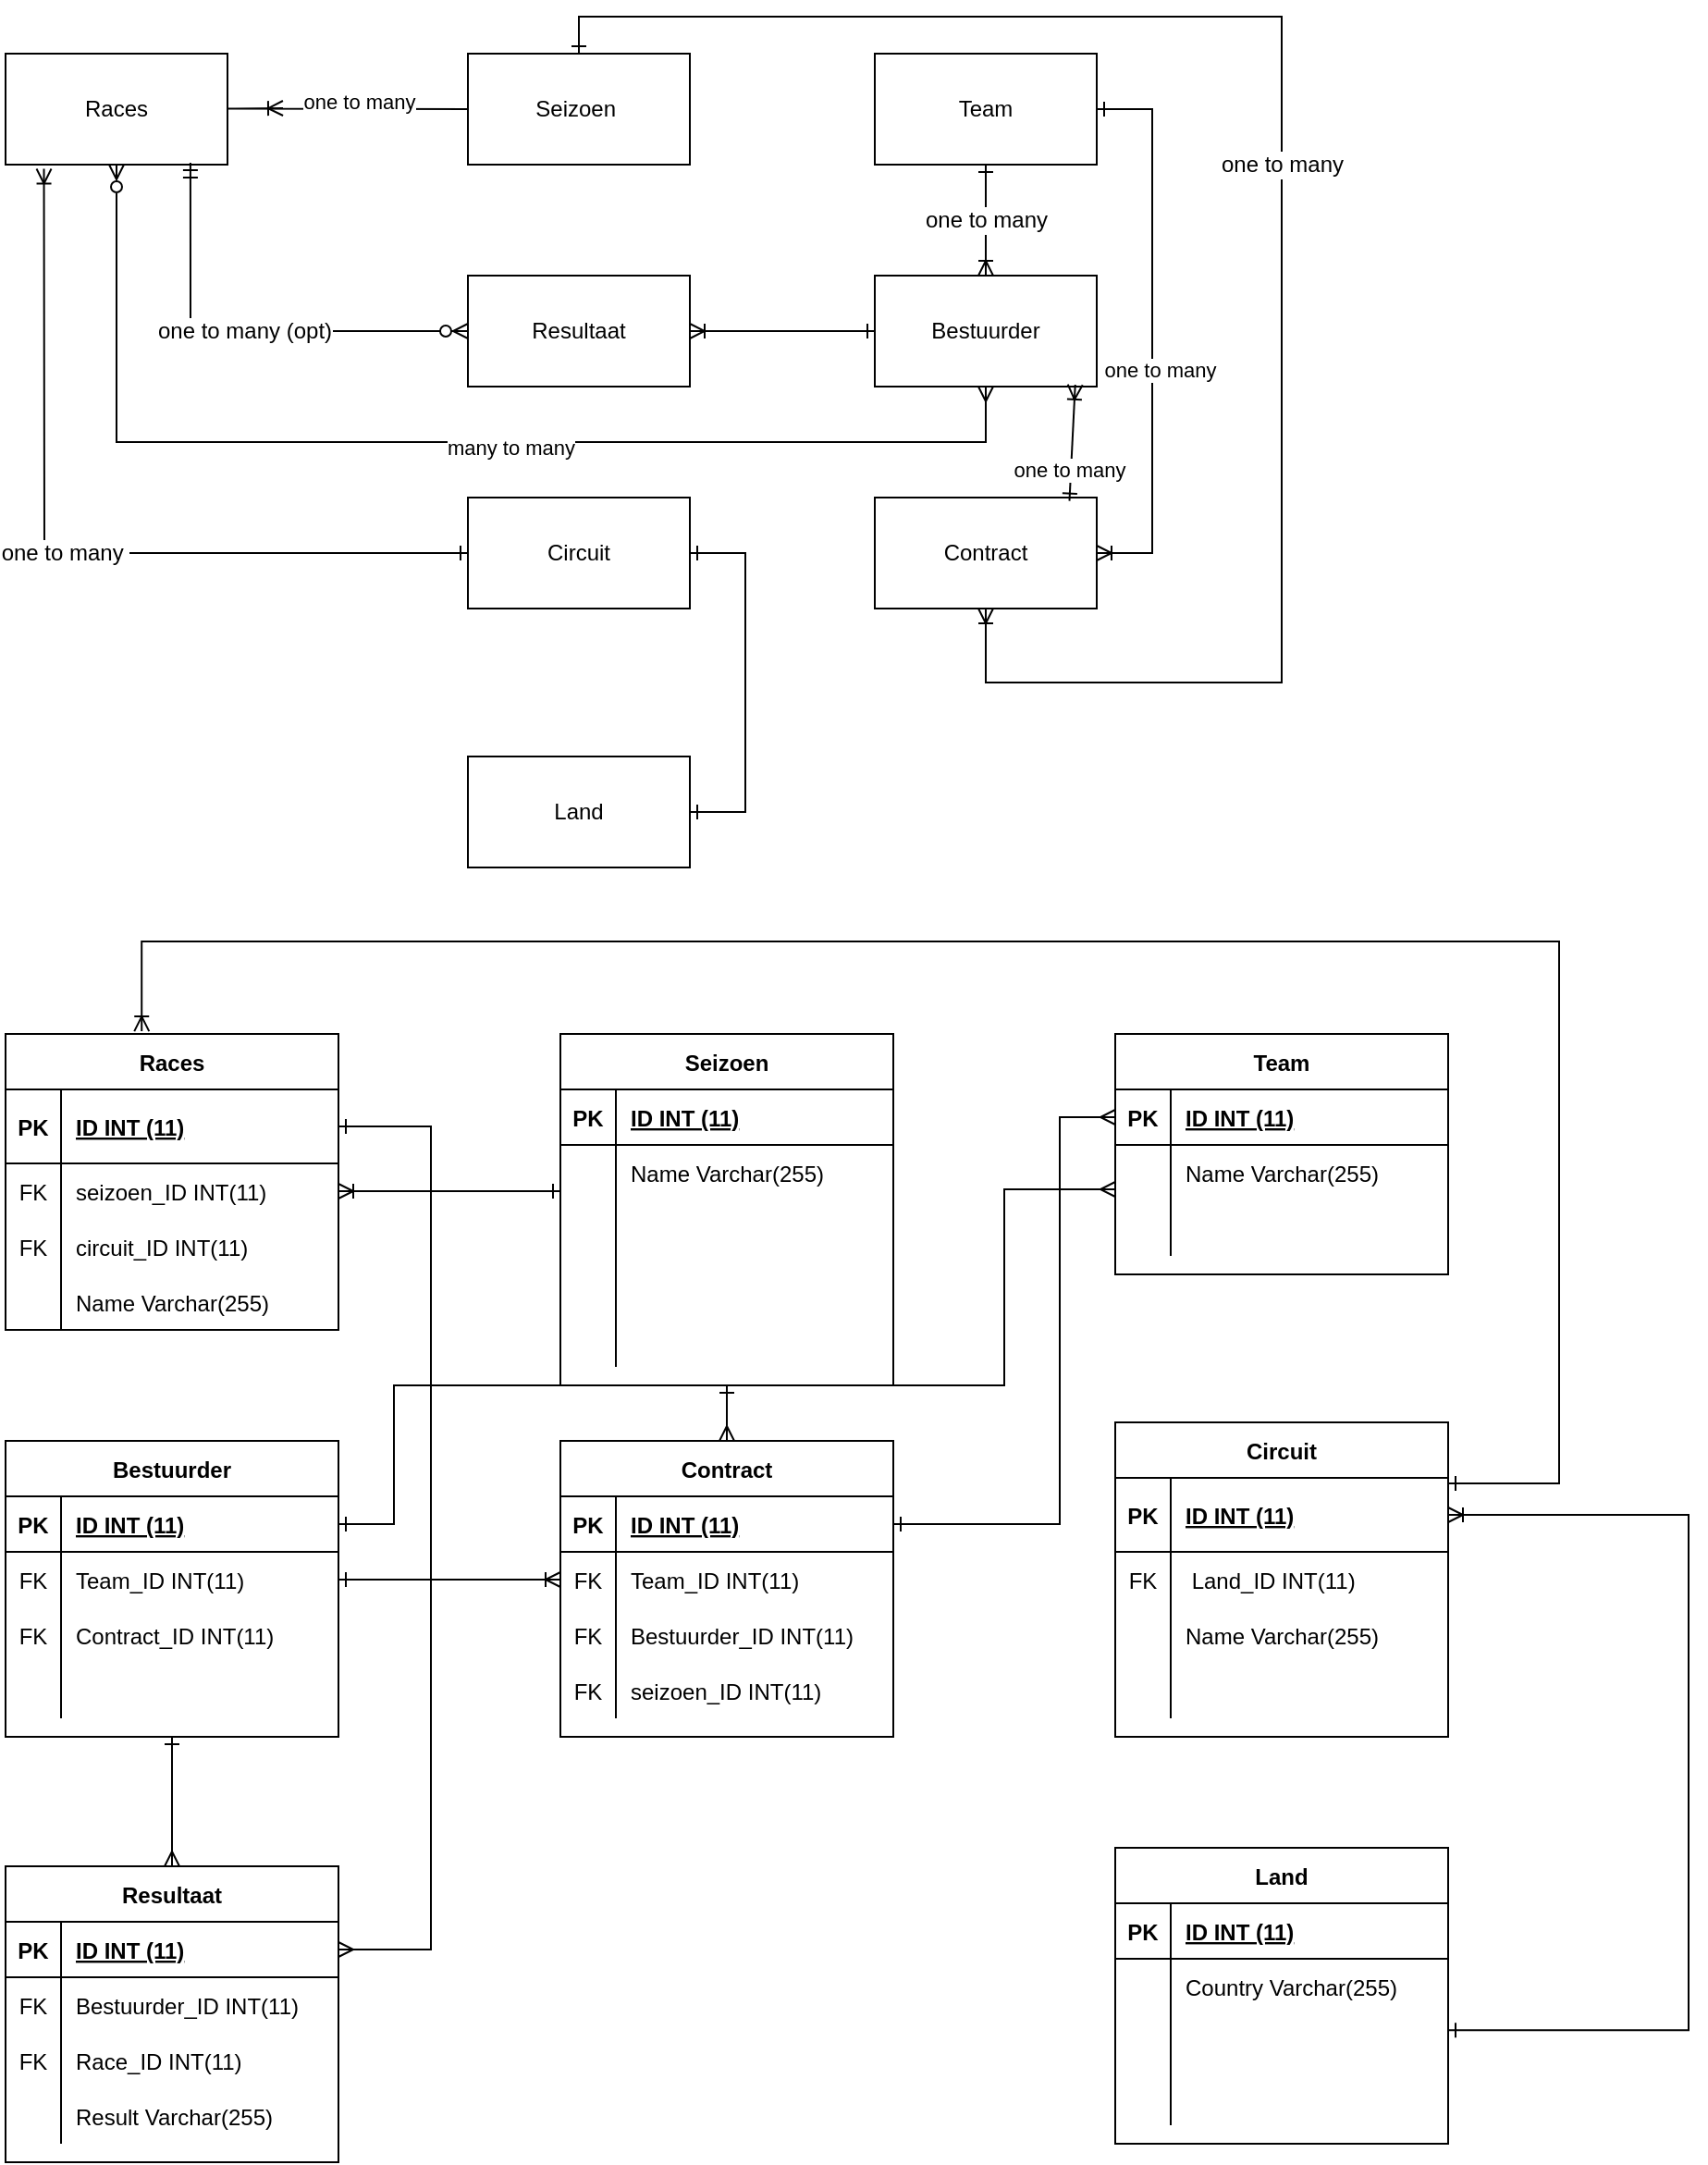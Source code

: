 <mxfile version="16.5.6" type="github">
  <diagram id="UfY0v4iGbDJxiuZUcRoO" name="Page-1">
    <mxGraphModel dx="1038" dy="547" grid="1" gridSize="10" guides="1" tooltips="1" connect="1" arrows="1" fold="1" page="1" pageScale="1" pageWidth="827" pageHeight="1169" math="0" shadow="0">
      <root>
        <mxCell id="0" />
        <mxCell id="1" parent="0" />
        <mxCell id="7eQVO7dVWbL7um-H7OJF-3" value="Races" style="rounded=0;whiteSpace=wrap;html=1;" parent="1" vertex="1">
          <mxGeometry x="70" y="100" width="120" height="60" as="geometry" />
        </mxCell>
        <mxCell id="7eQVO7dVWbL7um-H7OJF-4" value="Seizoen&amp;nbsp;" style="rounded=0;whiteSpace=wrap;html=1;" parent="1" vertex="1">
          <mxGeometry x="320" y="100" width="120" height="60" as="geometry" />
        </mxCell>
        <mxCell id="7eQVO7dVWbL7um-H7OJF-5" value="" style="edgeStyle=entityRelationEdgeStyle;fontSize=12;html=1;endArrow=ERoneToMany;rounded=0;" parent="1" edge="1">
          <mxGeometry width="100" height="100" relative="1" as="geometry">
            <mxPoint x="290" y="130" as="sourcePoint" />
            <mxPoint x="220" y="129.5" as="targetPoint" />
          </mxGeometry>
        </mxCell>
        <mxCell id="7eQVO7dVWbL7um-H7OJF-20" value="one to many" style="edgeLabel;html=1;align=center;verticalAlign=middle;resizable=0;points=[];" parent="7eQVO7dVWbL7um-H7OJF-5" vertex="1" connectable="0">
          <mxGeometry x="-0.061" y="-4" relative="1" as="geometry">
            <mxPoint as="offset" />
          </mxGeometry>
        </mxCell>
        <mxCell id="7eQVO7dVWbL7um-H7OJF-6" value="Bestuurder" style="rounded=0;whiteSpace=wrap;html=1;" parent="1" vertex="1">
          <mxGeometry x="540" y="220" width="120" height="60" as="geometry" />
        </mxCell>
        <mxCell id="7eQVO7dVWbL7um-H7OJF-7" value="Contract" style="rounded=0;whiteSpace=wrap;html=1;" parent="1" vertex="1">
          <mxGeometry x="540" y="340" width="120" height="60" as="geometry" />
        </mxCell>
        <mxCell id="7eQVO7dVWbL7um-H7OJF-8" value="Team" style="rounded=0;whiteSpace=wrap;html=1;" parent="1" vertex="1">
          <mxGeometry x="540" y="100" width="120" height="60" as="geometry" />
        </mxCell>
        <mxCell id="7eQVO7dVWbL7um-H7OJF-10" value="Circuit" style="rounded=0;whiteSpace=wrap;html=1;" parent="1" vertex="1">
          <mxGeometry x="320" y="340" width="120" height="60" as="geometry" />
        </mxCell>
        <mxCell id="7eQVO7dVWbL7um-H7OJF-11" value="Land" style="rounded=0;whiteSpace=wrap;html=1;" parent="1" vertex="1">
          <mxGeometry x="320" y="480" width="120" height="60" as="geometry" />
        </mxCell>
        <mxCell id="7eQVO7dVWbL7um-H7OJF-12" value="Resultaat" style="rounded=0;whiteSpace=wrap;html=1;" parent="1" vertex="1">
          <mxGeometry x="320" y="220" width="120" height="60" as="geometry" />
        </mxCell>
        <mxCell id="7eQVO7dVWbL7um-H7OJF-15" value="" style="edgeStyle=entityRelationEdgeStyle;fontSize=12;html=1;endArrow=ERone;startArrow=ERone;rounded=0;targetPerimeterSpacing=1;entryX=1;entryY=0.5;entryDx=0;entryDy=0;exitX=1;exitY=0.5;exitDx=0;exitDy=0;startFill=0;endFill=0;" parent="1" source="7eQVO7dVWbL7um-H7OJF-11" target="7eQVO7dVWbL7um-H7OJF-10" edge="1">
          <mxGeometry width="100" height="100" relative="1" as="geometry">
            <mxPoint x="690" y="400" as="sourcePoint" />
            <mxPoint x="750" y="270" as="targetPoint" />
          </mxGeometry>
        </mxCell>
        <mxCell id="7eQVO7dVWbL7um-H7OJF-17" value="" style="edgeStyle=entityRelationEdgeStyle;fontSize=12;html=1;endArrow=ERoneToMany;rounded=0;targetPerimeterSpacing=1;exitX=1;exitY=0.5;exitDx=0;exitDy=0;entryX=1;entryY=0.5;entryDx=0;entryDy=0;startArrow=ERone;startFill=0;" parent="1" source="7eQVO7dVWbL7um-H7OJF-8" target="7eQVO7dVWbL7um-H7OJF-7" edge="1">
          <mxGeometry width="100" height="100" relative="1" as="geometry">
            <mxPoint x="210" y="350" as="sourcePoint" />
            <mxPoint x="310" y="250" as="targetPoint" />
          </mxGeometry>
        </mxCell>
        <mxCell id="7eQVO7dVWbL7um-H7OJF-18" value="one to many" style="edgeLabel;html=1;align=center;verticalAlign=middle;resizable=0;points=[];" parent="7eQVO7dVWbL7um-H7OJF-17" vertex="1" connectable="0">
          <mxGeometry x="0.135" y="4" relative="1" as="geometry">
            <mxPoint as="offset" />
          </mxGeometry>
        </mxCell>
        <mxCell id="7eQVO7dVWbL7um-H7OJF-21" value="one to many" style="fontSize=12;html=1;endArrow=ERoneToMany;rounded=0;targetPerimeterSpacing=1;entryX=0.5;entryY=0;entryDx=0;entryDy=0;exitX=0.5;exitY=1;exitDx=0;exitDy=0;startArrow=ERone;startFill=0;" parent="1" source="7eQVO7dVWbL7um-H7OJF-8" target="7eQVO7dVWbL7um-H7OJF-6" edge="1">
          <mxGeometry width="100" height="100" relative="1" as="geometry">
            <mxPoint x="430" y="190" as="sourcePoint" />
            <mxPoint x="670" y="150" as="targetPoint" />
          </mxGeometry>
        </mxCell>
        <mxCell id="7eQVO7dVWbL7um-H7OJF-22" value="" style="fontSize=12;html=1;endArrow=ERoneToMany;rounded=0;targetPerimeterSpacing=1;entryX=1;entryY=0.5;entryDx=0;entryDy=0;exitX=0;exitY=0.5;exitDx=0;exitDy=0;startArrow=ERone;startFill=0;" parent="1" source="7eQVO7dVWbL7um-H7OJF-6" target="7eQVO7dVWbL7um-H7OJF-12" edge="1">
          <mxGeometry width="100" height="100" relative="1" as="geometry">
            <mxPoint x="500" y="320" as="sourcePoint" />
            <mxPoint x="530" y="240" as="targetPoint" />
            <Array as="points">
              <mxPoint x="510" y="250" />
            </Array>
          </mxGeometry>
        </mxCell>
        <mxCell id="7eQVO7dVWbL7um-H7OJF-23" value="" style="fontSize=12;html=1;endArrow=ERzeroToMany;startArrow=ERmany;rounded=0;targetPerimeterSpacing=1;entryX=0.5;entryY=1;entryDx=0;entryDy=0;exitX=0.5;exitY=1;exitDx=0;exitDy=0;startFill=0;endFill=0;" parent="1" source="7eQVO7dVWbL7um-H7OJF-6" target="7eQVO7dVWbL7um-H7OJF-3" edge="1">
          <mxGeometry width="100" height="100" relative="1" as="geometry">
            <mxPoint x="650" y="310" as="sourcePoint" />
            <mxPoint x="200" y="300" as="targetPoint" />
            <Array as="points">
              <mxPoint x="600" y="310" />
              <mxPoint x="130" y="310" />
            </Array>
          </mxGeometry>
        </mxCell>
        <mxCell id="7eQVO7dVWbL7um-H7OJF-24" value="many to many" style="edgeLabel;html=1;align=center;verticalAlign=middle;resizable=0;points=[];" parent="7eQVO7dVWbL7um-H7OJF-23" vertex="1" connectable="0">
          <mxGeometry x="-0.116" y="3" relative="1" as="geometry">
            <mxPoint as="offset" />
          </mxGeometry>
        </mxCell>
        <mxCell id="7eQVO7dVWbL7um-H7OJF-25" value="one to many&amp;nbsp;" style="fontSize=12;html=1;endArrow=ERoneToMany;rounded=0;targetPerimeterSpacing=1;exitX=0;exitY=0.5;exitDx=0;exitDy=0;entryX=0.173;entryY=1.037;entryDx=0;entryDy=0;entryPerimeter=0;startArrow=ERone;startFill=0;" parent="1" source="7eQVO7dVWbL7um-H7OJF-10" target="7eQVO7dVWbL7um-H7OJF-3" edge="1">
          <mxGeometry width="100" height="100" relative="1" as="geometry">
            <mxPoint x="110" y="500" as="sourcePoint" />
            <mxPoint x="80" y="510" as="targetPoint" />
            <Array as="points">
              <mxPoint x="91" y="370" />
            </Array>
          </mxGeometry>
        </mxCell>
        <mxCell id="7eQVO7dVWbL7um-H7OJF-26" value="" style="fontSize=12;html=1;endArrow=ERoneToMany;rounded=0;targetPerimeterSpacing=1;entryX=0.903;entryY=0.983;entryDx=0;entryDy=0;entryPerimeter=0;exitX=0.877;exitY=0.03;exitDx=0;exitDy=0;exitPerimeter=0;startArrow=ERone;startFill=0;" parent="1" source="7eQVO7dVWbL7um-H7OJF-7" target="7eQVO7dVWbL7um-H7OJF-6" edge="1">
          <mxGeometry width="100" height="100" relative="1" as="geometry">
            <mxPoint x="610" y="370" as="sourcePoint" />
            <mxPoint x="710" y="270" as="targetPoint" />
          </mxGeometry>
        </mxCell>
        <mxCell id="7eQVO7dVWbL7um-H7OJF-27" value="one to many" style="edgeLabel;html=1;align=center;verticalAlign=middle;resizable=0;points=[];" parent="7eQVO7dVWbL7um-H7OJF-26" vertex="1" connectable="0">
          <mxGeometry x="-0.462" y="1" relative="1" as="geometry">
            <mxPoint as="offset" />
          </mxGeometry>
        </mxCell>
        <mxCell id="7eQVO7dVWbL7um-H7OJF-28" value="one to many" style="fontSize=12;html=1;endArrow=ERoneToMany;rounded=0;targetPerimeterSpacing=1;exitX=0.5;exitY=0;exitDx=0;exitDy=0;entryX=0.5;entryY=1;entryDx=0;entryDy=0;startArrow=ERone;startFill=0;" parent="1" source="7eQVO7dVWbL7um-H7OJF-4" target="7eQVO7dVWbL7um-H7OJF-7" edge="1">
          <mxGeometry width="100" height="100" relative="1" as="geometry">
            <mxPoint x="560" y="520" as="sourcePoint" />
            <mxPoint x="610" y="440" as="targetPoint" />
            <Array as="points">
              <mxPoint x="380" y="80" />
              <mxPoint x="760" y="80" />
              <mxPoint x="760" y="440" />
              <mxPoint x="600" y="440" />
            </Array>
          </mxGeometry>
        </mxCell>
        <mxCell id="s2dH5yMI1gKSy5ezjEwV-1" value="one to many (opt)" style="fontSize=12;html=1;endArrow=ERzeroToMany;startArrow=ERmandOne;rounded=0;entryX=0;entryY=0.5;entryDx=0;entryDy=0;exitX=0.833;exitY=0.983;exitDx=0;exitDy=0;exitPerimeter=0;" parent="1" source="7eQVO7dVWbL7um-H7OJF-3" target="7eQVO7dVWbL7um-H7OJF-12" edge="1">
          <mxGeometry width="100" height="100" relative="1" as="geometry">
            <mxPoint x="160" y="300" as="sourcePoint" />
            <mxPoint x="260" y="200" as="targetPoint" />
            <Array as="points">
              <mxPoint x="170" y="250" />
            </Array>
          </mxGeometry>
        </mxCell>
        <mxCell id="sFUTodQbUVXzmwTaVerB-1" value="Races" style="shape=table;startSize=30;container=1;collapsible=1;childLayout=tableLayout;fixedRows=1;rowLines=0;fontStyle=1;align=center;resizeLast=1;" parent="1" vertex="1">
          <mxGeometry x="70" y="630" width="180" height="160" as="geometry" />
        </mxCell>
        <mxCell id="sFUTodQbUVXzmwTaVerB-2" value="" style="shape=tableRow;horizontal=0;startSize=0;swimlaneHead=0;swimlaneBody=0;fillColor=none;collapsible=0;dropTarget=0;points=[[0,0.5],[1,0.5]];portConstraint=eastwest;top=0;left=0;right=0;bottom=1;" parent="sFUTodQbUVXzmwTaVerB-1" vertex="1">
          <mxGeometry y="30" width="180" height="40" as="geometry" />
        </mxCell>
        <mxCell id="sFUTodQbUVXzmwTaVerB-3" value="PK" style="shape=partialRectangle;connectable=0;fillColor=none;top=0;left=0;bottom=0;right=0;fontStyle=1;overflow=hidden;" parent="sFUTodQbUVXzmwTaVerB-2" vertex="1">
          <mxGeometry width="30" height="40" as="geometry">
            <mxRectangle width="30" height="40" as="alternateBounds" />
          </mxGeometry>
        </mxCell>
        <mxCell id="sFUTodQbUVXzmwTaVerB-4" value="ID INT (11)" style="shape=partialRectangle;connectable=0;fillColor=none;top=0;left=0;bottom=0;right=0;align=left;spacingLeft=6;fontStyle=5;overflow=hidden;" parent="sFUTodQbUVXzmwTaVerB-2" vertex="1">
          <mxGeometry x="30" width="150" height="40" as="geometry">
            <mxRectangle width="150" height="40" as="alternateBounds" />
          </mxGeometry>
        </mxCell>
        <mxCell id="sFUTodQbUVXzmwTaVerB-5" value="" style="shape=tableRow;horizontal=0;startSize=0;swimlaneHead=0;swimlaneBody=0;fillColor=none;collapsible=0;dropTarget=0;points=[[0,0.5],[1,0.5]];portConstraint=eastwest;top=0;left=0;right=0;bottom=0;" parent="sFUTodQbUVXzmwTaVerB-1" vertex="1">
          <mxGeometry y="70" width="180" height="30" as="geometry" />
        </mxCell>
        <mxCell id="sFUTodQbUVXzmwTaVerB-6" value="FK" style="shape=partialRectangle;connectable=0;fillColor=none;top=0;left=0;bottom=0;right=0;editable=1;overflow=hidden;" parent="sFUTodQbUVXzmwTaVerB-5" vertex="1">
          <mxGeometry width="30" height="30" as="geometry">
            <mxRectangle width="30" height="30" as="alternateBounds" />
          </mxGeometry>
        </mxCell>
        <mxCell id="sFUTodQbUVXzmwTaVerB-7" value="seizoen_ID INT(11)" style="shape=partialRectangle;connectable=0;fillColor=none;top=0;left=0;bottom=0;right=0;align=left;spacingLeft=6;overflow=hidden;" parent="sFUTodQbUVXzmwTaVerB-5" vertex="1">
          <mxGeometry x="30" width="150" height="30" as="geometry">
            <mxRectangle width="150" height="30" as="alternateBounds" />
          </mxGeometry>
        </mxCell>
        <mxCell id="sFUTodQbUVXzmwTaVerB-8" value="" style="shape=tableRow;horizontal=0;startSize=0;swimlaneHead=0;swimlaneBody=0;fillColor=none;collapsible=0;dropTarget=0;points=[[0,0.5],[1,0.5]];portConstraint=eastwest;top=0;left=0;right=0;bottom=0;" parent="sFUTodQbUVXzmwTaVerB-1" vertex="1">
          <mxGeometry y="100" width="180" height="30" as="geometry" />
        </mxCell>
        <mxCell id="sFUTodQbUVXzmwTaVerB-9" value="FK" style="shape=partialRectangle;connectable=0;fillColor=none;top=0;left=0;bottom=0;right=0;editable=1;overflow=hidden;" parent="sFUTodQbUVXzmwTaVerB-8" vertex="1">
          <mxGeometry width="30" height="30" as="geometry">
            <mxRectangle width="30" height="30" as="alternateBounds" />
          </mxGeometry>
        </mxCell>
        <mxCell id="sFUTodQbUVXzmwTaVerB-10" value="circuit_ID INT(11)" style="shape=partialRectangle;connectable=0;fillColor=none;top=0;left=0;bottom=0;right=0;align=left;spacingLeft=6;overflow=hidden;" parent="sFUTodQbUVXzmwTaVerB-8" vertex="1">
          <mxGeometry x="30" width="150" height="30" as="geometry">
            <mxRectangle width="150" height="30" as="alternateBounds" />
          </mxGeometry>
        </mxCell>
        <mxCell id="sFUTodQbUVXzmwTaVerB-11" value="" style="shape=tableRow;horizontal=0;startSize=0;swimlaneHead=0;swimlaneBody=0;fillColor=none;collapsible=0;dropTarget=0;points=[[0,0.5],[1,0.5]];portConstraint=eastwest;top=0;left=0;right=0;bottom=0;" parent="sFUTodQbUVXzmwTaVerB-1" vertex="1">
          <mxGeometry y="130" width="180" height="30" as="geometry" />
        </mxCell>
        <mxCell id="sFUTodQbUVXzmwTaVerB-12" value="" style="shape=partialRectangle;connectable=0;fillColor=none;top=0;left=0;bottom=0;right=0;editable=1;overflow=hidden;" parent="sFUTodQbUVXzmwTaVerB-11" vertex="1">
          <mxGeometry width="30" height="30" as="geometry">
            <mxRectangle width="30" height="30" as="alternateBounds" />
          </mxGeometry>
        </mxCell>
        <mxCell id="sFUTodQbUVXzmwTaVerB-13" value="Name Varchar(255)" style="shape=partialRectangle;connectable=0;fillColor=none;top=0;left=0;bottom=0;right=0;align=left;spacingLeft=6;overflow=hidden;" parent="sFUTodQbUVXzmwTaVerB-11" vertex="1">
          <mxGeometry x="30" width="150" height="30" as="geometry">
            <mxRectangle width="150" height="30" as="alternateBounds" />
          </mxGeometry>
        </mxCell>
        <mxCell id="sFUTodQbUVXzmwTaVerB-40" value="Circuit" style="shape=table;startSize=30;container=1;collapsible=1;childLayout=tableLayout;fixedRows=1;rowLines=0;fontStyle=1;align=center;resizeLast=1;" parent="1" vertex="1">
          <mxGeometry x="670" y="840" width="180" height="170" as="geometry" />
        </mxCell>
        <mxCell id="sFUTodQbUVXzmwTaVerB-41" value="" style="shape=tableRow;horizontal=0;startSize=0;swimlaneHead=0;swimlaneBody=0;fillColor=none;collapsible=0;dropTarget=0;points=[[0,0.5],[1,0.5]];portConstraint=eastwest;top=0;left=0;right=0;bottom=1;" parent="sFUTodQbUVXzmwTaVerB-40" vertex="1">
          <mxGeometry y="30" width="180" height="40" as="geometry" />
        </mxCell>
        <mxCell id="sFUTodQbUVXzmwTaVerB-42" value="PK" style="shape=partialRectangle;connectable=0;fillColor=none;top=0;left=0;bottom=0;right=0;fontStyle=1;overflow=hidden;" parent="sFUTodQbUVXzmwTaVerB-41" vertex="1">
          <mxGeometry width="30" height="40" as="geometry">
            <mxRectangle width="30" height="40" as="alternateBounds" />
          </mxGeometry>
        </mxCell>
        <mxCell id="sFUTodQbUVXzmwTaVerB-43" value="ID INT (11)" style="shape=partialRectangle;connectable=0;fillColor=none;top=0;left=0;bottom=0;right=0;align=left;spacingLeft=6;fontStyle=5;overflow=hidden;" parent="sFUTodQbUVXzmwTaVerB-41" vertex="1">
          <mxGeometry x="30" width="150" height="40" as="geometry">
            <mxRectangle width="150" height="40" as="alternateBounds" />
          </mxGeometry>
        </mxCell>
        <mxCell id="sFUTodQbUVXzmwTaVerB-44" value="" style="shape=tableRow;horizontal=0;startSize=0;swimlaneHead=0;swimlaneBody=0;fillColor=none;collapsible=0;dropTarget=0;points=[[0,0.5],[1,0.5]];portConstraint=eastwest;top=0;left=0;right=0;bottom=0;" parent="sFUTodQbUVXzmwTaVerB-40" vertex="1">
          <mxGeometry y="70" width="180" height="30" as="geometry" />
        </mxCell>
        <mxCell id="sFUTodQbUVXzmwTaVerB-45" value="FK" style="shape=partialRectangle;connectable=0;fillColor=none;top=0;left=0;bottom=0;right=0;editable=1;overflow=hidden;" parent="sFUTodQbUVXzmwTaVerB-44" vertex="1">
          <mxGeometry width="30" height="30" as="geometry">
            <mxRectangle width="30" height="30" as="alternateBounds" />
          </mxGeometry>
        </mxCell>
        <mxCell id="sFUTodQbUVXzmwTaVerB-46" value=" Land_ID INT(11)" style="shape=partialRectangle;connectable=0;fillColor=none;top=0;left=0;bottom=0;right=0;align=left;spacingLeft=6;overflow=hidden;" parent="sFUTodQbUVXzmwTaVerB-44" vertex="1">
          <mxGeometry x="30" width="150" height="30" as="geometry">
            <mxRectangle width="150" height="30" as="alternateBounds" />
          </mxGeometry>
        </mxCell>
        <mxCell id="sFUTodQbUVXzmwTaVerB-47" value="" style="shape=tableRow;horizontal=0;startSize=0;swimlaneHead=0;swimlaneBody=0;fillColor=none;collapsible=0;dropTarget=0;points=[[0,0.5],[1,0.5]];portConstraint=eastwest;top=0;left=0;right=0;bottom=0;" parent="sFUTodQbUVXzmwTaVerB-40" vertex="1">
          <mxGeometry y="100" width="180" height="30" as="geometry" />
        </mxCell>
        <mxCell id="sFUTodQbUVXzmwTaVerB-48" value="" style="shape=partialRectangle;connectable=0;fillColor=none;top=0;left=0;bottom=0;right=0;editable=1;overflow=hidden;" parent="sFUTodQbUVXzmwTaVerB-47" vertex="1">
          <mxGeometry width="30" height="30" as="geometry">
            <mxRectangle width="30" height="30" as="alternateBounds" />
          </mxGeometry>
        </mxCell>
        <mxCell id="sFUTodQbUVXzmwTaVerB-49" value="Name Varchar(255)" style="shape=partialRectangle;connectable=0;fillColor=none;top=0;left=0;bottom=0;right=0;align=left;spacingLeft=6;overflow=hidden;" parent="sFUTodQbUVXzmwTaVerB-47" vertex="1">
          <mxGeometry x="30" width="150" height="30" as="geometry">
            <mxRectangle width="150" height="30" as="alternateBounds" />
          </mxGeometry>
        </mxCell>
        <mxCell id="sFUTodQbUVXzmwTaVerB-50" value="" style="shape=tableRow;horizontal=0;startSize=0;swimlaneHead=0;swimlaneBody=0;fillColor=none;collapsible=0;dropTarget=0;points=[[0,0.5],[1,0.5]];portConstraint=eastwest;top=0;left=0;right=0;bottom=0;" parent="sFUTodQbUVXzmwTaVerB-40" vertex="1">
          <mxGeometry y="130" width="180" height="30" as="geometry" />
        </mxCell>
        <mxCell id="sFUTodQbUVXzmwTaVerB-51" value="" style="shape=partialRectangle;connectable=0;fillColor=none;top=0;left=0;bottom=0;right=0;editable=1;overflow=hidden;" parent="sFUTodQbUVXzmwTaVerB-50" vertex="1">
          <mxGeometry width="30" height="30" as="geometry">
            <mxRectangle width="30" height="30" as="alternateBounds" />
          </mxGeometry>
        </mxCell>
        <mxCell id="sFUTodQbUVXzmwTaVerB-52" value="" style="shape=partialRectangle;connectable=0;fillColor=none;top=0;left=0;bottom=0;right=0;align=left;spacingLeft=6;overflow=hidden;" parent="sFUTodQbUVXzmwTaVerB-50" vertex="1">
          <mxGeometry x="30" width="150" height="30" as="geometry">
            <mxRectangle width="150" height="30" as="alternateBounds" />
          </mxGeometry>
        </mxCell>
        <mxCell id="sFUTodQbUVXzmwTaVerB-66" value="Land" style="shape=table;startSize=30;container=1;collapsible=1;childLayout=tableLayout;fixedRows=1;rowLines=0;fontStyle=1;align=center;resizeLast=1;" parent="1" vertex="1">
          <mxGeometry x="670" y="1070" width="180" height="160" as="geometry" />
        </mxCell>
        <mxCell id="sFUTodQbUVXzmwTaVerB-67" value="" style="shape=tableRow;horizontal=0;startSize=0;swimlaneHead=0;swimlaneBody=0;fillColor=none;collapsible=0;dropTarget=0;points=[[0,0.5],[1,0.5]];portConstraint=eastwest;top=0;left=0;right=0;bottom=1;" parent="sFUTodQbUVXzmwTaVerB-66" vertex="1">
          <mxGeometry y="30" width="180" height="30" as="geometry" />
        </mxCell>
        <mxCell id="sFUTodQbUVXzmwTaVerB-68" value="PK" style="shape=partialRectangle;connectable=0;fillColor=none;top=0;left=0;bottom=0;right=0;fontStyle=1;overflow=hidden;" parent="sFUTodQbUVXzmwTaVerB-67" vertex="1">
          <mxGeometry width="30" height="30" as="geometry">
            <mxRectangle width="30" height="30" as="alternateBounds" />
          </mxGeometry>
        </mxCell>
        <mxCell id="sFUTodQbUVXzmwTaVerB-69" value="ID INT (11)" style="shape=partialRectangle;connectable=0;fillColor=none;top=0;left=0;bottom=0;right=0;align=left;spacingLeft=6;fontStyle=5;overflow=hidden;" parent="sFUTodQbUVXzmwTaVerB-67" vertex="1">
          <mxGeometry x="30" width="150" height="30" as="geometry">
            <mxRectangle width="150" height="30" as="alternateBounds" />
          </mxGeometry>
        </mxCell>
        <mxCell id="sFUTodQbUVXzmwTaVerB-70" value="" style="shape=tableRow;horizontal=0;startSize=0;swimlaneHead=0;swimlaneBody=0;fillColor=none;collapsible=0;dropTarget=0;points=[[0,0.5],[1,0.5]];portConstraint=eastwest;top=0;left=0;right=0;bottom=0;" parent="sFUTodQbUVXzmwTaVerB-66" vertex="1">
          <mxGeometry y="60" width="180" height="30" as="geometry" />
        </mxCell>
        <mxCell id="sFUTodQbUVXzmwTaVerB-71" value="" style="shape=partialRectangle;connectable=0;fillColor=none;top=0;left=0;bottom=0;right=0;editable=1;overflow=hidden;" parent="sFUTodQbUVXzmwTaVerB-70" vertex="1">
          <mxGeometry width="30" height="30" as="geometry">
            <mxRectangle width="30" height="30" as="alternateBounds" />
          </mxGeometry>
        </mxCell>
        <mxCell id="sFUTodQbUVXzmwTaVerB-72" value="Country Varchar(255)" style="shape=partialRectangle;connectable=0;fillColor=none;top=0;left=0;bottom=0;right=0;align=left;spacingLeft=6;overflow=hidden;" parent="sFUTodQbUVXzmwTaVerB-70" vertex="1">
          <mxGeometry x="30" width="150" height="30" as="geometry">
            <mxRectangle width="150" height="30" as="alternateBounds" />
          </mxGeometry>
        </mxCell>
        <mxCell id="sFUTodQbUVXzmwTaVerB-73" value="" style="shape=tableRow;horizontal=0;startSize=0;swimlaneHead=0;swimlaneBody=0;fillColor=none;collapsible=0;dropTarget=0;points=[[0,0.5],[1,0.5]];portConstraint=eastwest;top=0;left=0;right=0;bottom=0;" parent="sFUTodQbUVXzmwTaVerB-66" vertex="1">
          <mxGeometry y="90" width="180" height="30" as="geometry" />
        </mxCell>
        <mxCell id="sFUTodQbUVXzmwTaVerB-74" value="" style="shape=partialRectangle;connectable=0;fillColor=none;top=0;left=0;bottom=0;right=0;editable=1;overflow=hidden;" parent="sFUTodQbUVXzmwTaVerB-73" vertex="1">
          <mxGeometry width="30" height="30" as="geometry">
            <mxRectangle width="30" height="30" as="alternateBounds" />
          </mxGeometry>
        </mxCell>
        <mxCell id="sFUTodQbUVXzmwTaVerB-75" value="" style="shape=partialRectangle;connectable=0;fillColor=none;top=0;left=0;bottom=0;right=0;align=left;spacingLeft=6;overflow=hidden;" parent="sFUTodQbUVXzmwTaVerB-73" vertex="1">
          <mxGeometry x="30" width="150" height="30" as="geometry">
            <mxRectangle width="150" height="30" as="alternateBounds" />
          </mxGeometry>
        </mxCell>
        <mxCell id="sFUTodQbUVXzmwTaVerB-76" value="" style="shape=tableRow;horizontal=0;startSize=0;swimlaneHead=0;swimlaneBody=0;fillColor=none;collapsible=0;dropTarget=0;points=[[0,0.5],[1,0.5]];portConstraint=eastwest;top=0;left=0;right=0;bottom=0;" parent="sFUTodQbUVXzmwTaVerB-66" vertex="1">
          <mxGeometry y="120" width="180" height="30" as="geometry" />
        </mxCell>
        <mxCell id="sFUTodQbUVXzmwTaVerB-77" value="" style="shape=partialRectangle;connectable=0;fillColor=none;top=0;left=0;bottom=0;right=0;editable=1;overflow=hidden;" parent="sFUTodQbUVXzmwTaVerB-76" vertex="1">
          <mxGeometry width="30" height="30" as="geometry">
            <mxRectangle width="30" height="30" as="alternateBounds" />
          </mxGeometry>
        </mxCell>
        <mxCell id="sFUTodQbUVXzmwTaVerB-78" value="" style="shape=partialRectangle;connectable=0;fillColor=none;top=0;left=0;bottom=0;right=0;align=left;spacingLeft=6;overflow=hidden;" parent="sFUTodQbUVXzmwTaVerB-76" vertex="1">
          <mxGeometry x="30" width="150" height="30" as="geometry">
            <mxRectangle width="150" height="30" as="alternateBounds" />
          </mxGeometry>
        </mxCell>
        <mxCell id="sFUTodQbUVXzmwTaVerB-79" value="Seizoen" style="shape=table;startSize=30;container=1;collapsible=1;childLayout=tableLayout;fixedRows=1;rowLines=0;fontStyle=1;align=center;resizeLast=1;" parent="1" vertex="1">
          <mxGeometry x="370" y="630" width="180" height="190" as="geometry" />
        </mxCell>
        <mxCell id="sFUTodQbUVXzmwTaVerB-80" value="" style="shape=tableRow;horizontal=0;startSize=0;swimlaneHead=0;swimlaneBody=0;fillColor=none;collapsible=0;dropTarget=0;points=[[0,0.5],[1,0.5]];portConstraint=eastwest;top=0;left=0;right=0;bottom=1;" parent="sFUTodQbUVXzmwTaVerB-79" vertex="1">
          <mxGeometry y="30" width="180" height="30" as="geometry" />
        </mxCell>
        <mxCell id="sFUTodQbUVXzmwTaVerB-81" value="PK" style="shape=partialRectangle;connectable=0;fillColor=none;top=0;left=0;bottom=0;right=0;fontStyle=1;overflow=hidden;" parent="sFUTodQbUVXzmwTaVerB-80" vertex="1">
          <mxGeometry width="30" height="30" as="geometry">
            <mxRectangle width="30" height="30" as="alternateBounds" />
          </mxGeometry>
        </mxCell>
        <mxCell id="sFUTodQbUVXzmwTaVerB-82" value="ID INT (11)" style="shape=partialRectangle;connectable=0;fillColor=none;top=0;left=0;bottom=0;right=0;align=left;spacingLeft=6;fontStyle=5;overflow=hidden;" parent="sFUTodQbUVXzmwTaVerB-80" vertex="1">
          <mxGeometry x="30" width="150" height="30" as="geometry">
            <mxRectangle width="150" height="30" as="alternateBounds" />
          </mxGeometry>
        </mxCell>
        <mxCell id="sFUTodQbUVXzmwTaVerB-83" value="" style="shape=tableRow;horizontal=0;startSize=0;swimlaneHead=0;swimlaneBody=0;fillColor=none;collapsible=0;dropTarget=0;points=[[0,0.5],[1,0.5]];portConstraint=eastwest;top=0;left=0;right=0;bottom=0;" parent="sFUTodQbUVXzmwTaVerB-79" vertex="1">
          <mxGeometry y="60" width="180" height="30" as="geometry" />
        </mxCell>
        <mxCell id="sFUTodQbUVXzmwTaVerB-84" value="" style="shape=partialRectangle;connectable=0;fillColor=none;top=0;left=0;bottom=0;right=0;editable=1;overflow=hidden;" parent="sFUTodQbUVXzmwTaVerB-83" vertex="1">
          <mxGeometry width="30" height="30" as="geometry">
            <mxRectangle width="30" height="30" as="alternateBounds" />
          </mxGeometry>
        </mxCell>
        <mxCell id="sFUTodQbUVXzmwTaVerB-85" value="Name Varchar(255)" style="shape=partialRectangle;connectable=0;fillColor=none;top=0;left=0;bottom=0;right=0;align=left;spacingLeft=6;overflow=hidden;" parent="sFUTodQbUVXzmwTaVerB-83" vertex="1">
          <mxGeometry x="30" width="150" height="30" as="geometry">
            <mxRectangle width="150" height="30" as="alternateBounds" />
          </mxGeometry>
        </mxCell>
        <mxCell id="sFUTodQbUVXzmwTaVerB-86" value="" style="shape=tableRow;horizontal=0;startSize=0;swimlaneHead=0;swimlaneBody=0;fillColor=none;collapsible=0;dropTarget=0;points=[[0,0.5],[1,0.5]];portConstraint=eastwest;top=0;left=0;right=0;bottom=0;" parent="sFUTodQbUVXzmwTaVerB-79" vertex="1">
          <mxGeometry y="90" width="180" height="30" as="geometry" />
        </mxCell>
        <mxCell id="sFUTodQbUVXzmwTaVerB-87" value="" style="shape=partialRectangle;connectable=0;fillColor=none;top=0;left=0;bottom=0;right=0;editable=1;overflow=hidden;" parent="sFUTodQbUVXzmwTaVerB-86" vertex="1">
          <mxGeometry width="30" height="30" as="geometry">
            <mxRectangle width="30" height="30" as="alternateBounds" />
          </mxGeometry>
        </mxCell>
        <mxCell id="sFUTodQbUVXzmwTaVerB-88" value="" style="shape=partialRectangle;connectable=0;fillColor=none;top=0;left=0;bottom=0;right=0;align=left;spacingLeft=6;overflow=hidden;" parent="sFUTodQbUVXzmwTaVerB-86" vertex="1">
          <mxGeometry x="30" width="150" height="30" as="geometry">
            <mxRectangle width="150" height="30" as="alternateBounds" />
          </mxGeometry>
        </mxCell>
        <mxCell id="QMDwTWIWe0EyfylIaMFg-9" value="" style="shape=tableRow;horizontal=0;startSize=0;swimlaneHead=0;swimlaneBody=0;fillColor=none;collapsible=0;dropTarget=0;points=[[0,0.5],[1,0.5]];portConstraint=eastwest;top=0;left=0;right=0;bottom=0;" parent="sFUTodQbUVXzmwTaVerB-79" vertex="1">
          <mxGeometry y="120" width="180" height="30" as="geometry" />
        </mxCell>
        <mxCell id="QMDwTWIWe0EyfylIaMFg-10" value="" style="shape=partialRectangle;connectable=0;fillColor=none;top=0;left=0;bottom=0;right=0;editable=1;overflow=hidden;" parent="QMDwTWIWe0EyfylIaMFg-9" vertex="1">
          <mxGeometry width="30" height="30" as="geometry">
            <mxRectangle width="30" height="30" as="alternateBounds" />
          </mxGeometry>
        </mxCell>
        <mxCell id="QMDwTWIWe0EyfylIaMFg-11" value="" style="shape=partialRectangle;connectable=0;fillColor=none;top=0;left=0;bottom=0;right=0;align=left;spacingLeft=6;overflow=hidden;" parent="QMDwTWIWe0EyfylIaMFg-9" vertex="1">
          <mxGeometry x="30" width="150" height="30" as="geometry">
            <mxRectangle width="150" height="30" as="alternateBounds" />
          </mxGeometry>
        </mxCell>
        <mxCell id="sFUTodQbUVXzmwTaVerB-89" value="" style="shape=tableRow;horizontal=0;startSize=0;swimlaneHead=0;swimlaneBody=0;fillColor=none;collapsible=0;dropTarget=0;points=[[0,0.5],[1,0.5]];portConstraint=eastwest;top=0;left=0;right=0;bottom=0;" parent="sFUTodQbUVXzmwTaVerB-79" vertex="1">
          <mxGeometry y="150" width="180" height="30" as="geometry" />
        </mxCell>
        <mxCell id="sFUTodQbUVXzmwTaVerB-90" value="" style="shape=partialRectangle;connectable=0;fillColor=none;top=0;left=0;bottom=0;right=0;editable=1;overflow=hidden;" parent="sFUTodQbUVXzmwTaVerB-89" vertex="1">
          <mxGeometry width="30" height="30" as="geometry">
            <mxRectangle width="30" height="30" as="alternateBounds" />
          </mxGeometry>
        </mxCell>
        <mxCell id="sFUTodQbUVXzmwTaVerB-91" value="" style="shape=partialRectangle;connectable=0;fillColor=none;top=0;left=0;bottom=0;right=0;align=left;spacingLeft=6;overflow=hidden;" parent="sFUTodQbUVXzmwTaVerB-89" vertex="1">
          <mxGeometry x="30" width="150" height="30" as="geometry">
            <mxRectangle width="150" height="30" as="alternateBounds" />
          </mxGeometry>
        </mxCell>
        <mxCell id="sFUTodQbUVXzmwTaVerB-92" value="Team" style="shape=table;startSize=30;container=1;collapsible=1;childLayout=tableLayout;fixedRows=1;rowLines=0;fontStyle=1;align=center;resizeLast=1;" parent="1" vertex="1">
          <mxGeometry x="670" y="630" width="180" height="130" as="geometry" />
        </mxCell>
        <mxCell id="sFUTodQbUVXzmwTaVerB-93" value="" style="shape=tableRow;horizontal=0;startSize=0;swimlaneHead=0;swimlaneBody=0;fillColor=none;collapsible=0;dropTarget=0;points=[[0,0.5],[1,0.5]];portConstraint=eastwest;top=0;left=0;right=0;bottom=1;" parent="sFUTodQbUVXzmwTaVerB-92" vertex="1">
          <mxGeometry y="30" width="180" height="30" as="geometry" />
        </mxCell>
        <mxCell id="sFUTodQbUVXzmwTaVerB-94" value="PK" style="shape=partialRectangle;connectable=0;fillColor=none;top=0;left=0;bottom=0;right=0;fontStyle=1;overflow=hidden;" parent="sFUTodQbUVXzmwTaVerB-93" vertex="1">
          <mxGeometry width="30" height="30" as="geometry">
            <mxRectangle width="30" height="30" as="alternateBounds" />
          </mxGeometry>
        </mxCell>
        <mxCell id="sFUTodQbUVXzmwTaVerB-95" value="ID INT (11)" style="shape=partialRectangle;connectable=0;fillColor=none;top=0;left=0;bottom=0;right=0;align=left;spacingLeft=6;fontStyle=5;overflow=hidden;" parent="sFUTodQbUVXzmwTaVerB-93" vertex="1">
          <mxGeometry x="30" width="150" height="30" as="geometry">
            <mxRectangle width="150" height="30" as="alternateBounds" />
          </mxGeometry>
        </mxCell>
        <mxCell id="sFUTodQbUVXzmwTaVerB-99" value="" style="shape=tableRow;horizontal=0;startSize=0;swimlaneHead=0;swimlaneBody=0;fillColor=none;collapsible=0;dropTarget=0;points=[[0,0.5],[1,0.5]];portConstraint=eastwest;top=0;left=0;right=0;bottom=0;" parent="sFUTodQbUVXzmwTaVerB-92" vertex="1">
          <mxGeometry y="60" width="180" height="30" as="geometry" />
        </mxCell>
        <mxCell id="sFUTodQbUVXzmwTaVerB-100" value="" style="shape=partialRectangle;connectable=0;fillColor=none;top=0;left=0;bottom=0;right=0;editable=1;overflow=hidden;" parent="sFUTodQbUVXzmwTaVerB-99" vertex="1">
          <mxGeometry width="30" height="30" as="geometry">
            <mxRectangle width="30" height="30" as="alternateBounds" />
          </mxGeometry>
        </mxCell>
        <mxCell id="sFUTodQbUVXzmwTaVerB-101" value="Name Varchar(255)" style="shape=partialRectangle;connectable=0;fillColor=none;top=0;left=0;bottom=0;right=0;align=left;spacingLeft=6;overflow=hidden;" parent="sFUTodQbUVXzmwTaVerB-99" vertex="1">
          <mxGeometry x="30" width="150" height="30" as="geometry">
            <mxRectangle width="150" height="30" as="alternateBounds" />
          </mxGeometry>
        </mxCell>
        <mxCell id="sFUTodQbUVXzmwTaVerB-102" value="" style="shape=tableRow;horizontal=0;startSize=0;swimlaneHead=0;swimlaneBody=0;fillColor=none;collapsible=0;dropTarget=0;points=[[0,0.5],[1,0.5]];portConstraint=eastwest;top=0;left=0;right=0;bottom=0;" parent="sFUTodQbUVXzmwTaVerB-92" vertex="1">
          <mxGeometry y="90" width="180" height="30" as="geometry" />
        </mxCell>
        <mxCell id="sFUTodQbUVXzmwTaVerB-103" value="" style="shape=partialRectangle;connectable=0;fillColor=none;top=0;left=0;bottom=0;right=0;editable=1;overflow=hidden;" parent="sFUTodQbUVXzmwTaVerB-102" vertex="1">
          <mxGeometry width="30" height="30" as="geometry">
            <mxRectangle width="30" height="30" as="alternateBounds" />
          </mxGeometry>
        </mxCell>
        <mxCell id="sFUTodQbUVXzmwTaVerB-104" value="" style="shape=partialRectangle;connectable=0;fillColor=none;top=0;left=0;bottom=0;right=0;align=left;spacingLeft=6;overflow=hidden;" parent="sFUTodQbUVXzmwTaVerB-102" vertex="1">
          <mxGeometry x="30" width="150" height="30" as="geometry">
            <mxRectangle width="150" height="30" as="alternateBounds" />
          </mxGeometry>
        </mxCell>
        <mxCell id="sFUTodQbUVXzmwTaVerB-105" value="Contract" style="shape=table;startSize=30;container=1;collapsible=1;childLayout=tableLayout;fixedRows=1;rowLines=0;fontStyle=1;align=center;resizeLast=1;" parent="1" vertex="1">
          <mxGeometry x="370" y="850" width="180" height="160" as="geometry" />
        </mxCell>
        <mxCell id="sFUTodQbUVXzmwTaVerB-106" value="" style="shape=tableRow;horizontal=0;startSize=0;swimlaneHead=0;swimlaneBody=0;fillColor=none;collapsible=0;dropTarget=0;points=[[0,0.5],[1,0.5]];portConstraint=eastwest;top=0;left=0;right=0;bottom=1;" parent="sFUTodQbUVXzmwTaVerB-105" vertex="1">
          <mxGeometry y="30" width="180" height="30" as="geometry" />
        </mxCell>
        <mxCell id="sFUTodQbUVXzmwTaVerB-107" value="PK" style="shape=partialRectangle;connectable=0;fillColor=none;top=0;left=0;bottom=0;right=0;fontStyle=1;overflow=hidden;" parent="sFUTodQbUVXzmwTaVerB-106" vertex="1">
          <mxGeometry width="30" height="30" as="geometry">
            <mxRectangle width="30" height="30" as="alternateBounds" />
          </mxGeometry>
        </mxCell>
        <mxCell id="sFUTodQbUVXzmwTaVerB-108" value="ID INT (11)" style="shape=partialRectangle;connectable=0;fillColor=none;top=0;left=0;bottom=0;right=0;align=left;spacingLeft=6;fontStyle=5;overflow=hidden;" parent="sFUTodQbUVXzmwTaVerB-106" vertex="1">
          <mxGeometry x="30" width="150" height="30" as="geometry">
            <mxRectangle width="150" height="30" as="alternateBounds" />
          </mxGeometry>
        </mxCell>
        <mxCell id="sFUTodQbUVXzmwTaVerB-109" value="" style="shape=tableRow;horizontal=0;startSize=0;swimlaneHead=0;swimlaneBody=0;fillColor=none;collapsible=0;dropTarget=0;points=[[0,0.5],[1,0.5]];portConstraint=eastwest;top=0;left=0;right=0;bottom=0;" parent="sFUTodQbUVXzmwTaVerB-105" vertex="1">
          <mxGeometry y="60" width="180" height="30" as="geometry" />
        </mxCell>
        <mxCell id="sFUTodQbUVXzmwTaVerB-110" value="FK" style="shape=partialRectangle;connectable=0;fillColor=none;top=0;left=0;bottom=0;right=0;editable=1;overflow=hidden;" parent="sFUTodQbUVXzmwTaVerB-109" vertex="1">
          <mxGeometry width="30" height="30" as="geometry">
            <mxRectangle width="30" height="30" as="alternateBounds" />
          </mxGeometry>
        </mxCell>
        <mxCell id="sFUTodQbUVXzmwTaVerB-111" value="Team_ID INT(11)" style="shape=partialRectangle;connectable=0;fillColor=none;top=0;left=0;bottom=0;right=0;align=left;spacingLeft=6;overflow=hidden;" parent="sFUTodQbUVXzmwTaVerB-109" vertex="1">
          <mxGeometry x="30" width="150" height="30" as="geometry">
            <mxRectangle width="150" height="30" as="alternateBounds" />
          </mxGeometry>
        </mxCell>
        <mxCell id="sFUTodQbUVXzmwTaVerB-112" value="" style="shape=tableRow;horizontal=0;startSize=0;swimlaneHead=0;swimlaneBody=0;fillColor=none;collapsible=0;dropTarget=0;points=[[0,0.5],[1,0.5]];portConstraint=eastwest;top=0;left=0;right=0;bottom=0;" parent="sFUTodQbUVXzmwTaVerB-105" vertex="1">
          <mxGeometry y="90" width="180" height="30" as="geometry" />
        </mxCell>
        <mxCell id="sFUTodQbUVXzmwTaVerB-113" value="FK" style="shape=partialRectangle;connectable=0;fillColor=none;top=0;left=0;bottom=0;right=0;editable=1;overflow=hidden;" parent="sFUTodQbUVXzmwTaVerB-112" vertex="1">
          <mxGeometry width="30" height="30" as="geometry">
            <mxRectangle width="30" height="30" as="alternateBounds" />
          </mxGeometry>
        </mxCell>
        <mxCell id="sFUTodQbUVXzmwTaVerB-114" value="Bestuurder_ID INT(11)" style="shape=partialRectangle;connectable=0;fillColor=none;top=0;left=0;bottom=0;right=0;align=left;spacingLeft=6;overflow=hidden;" parent="sFUTodQbUVXzmwTaVerB-112" vertex="1">
          <mxGeometry x="30" width="150" height="30" as="geometry">
            <mxRectangle width="150" height="30" as="alternateBounds" />
          </mxGeometry>
        </mxCell>
        <mxCell id="sFUTodQbUVXzmwTaVerB-115" value="" style="shape=tableRow;horizontal=0;startSize=0;swimlaneHead=0;swimlaneBody=0;fillColor=none;collapsible=0;dropTarget=0;points=[[0,0.5],[1,0.5]];portConstraint=eastwest;top=0;left=0;right=0;bottom=0;" parent="sFUTodQbUVXzmwTaVerB-105" vertex="1">
          <mxGeometry y="120" width="180" height="30" as="geometry" />
        </mxCell>
        <mxCell id="sFUTodQbUVXzmwTaVerB-116" value="FK" style="shape=partialRectangle;connectable=0;fillColor=none;top=0;left=0;bottom=0;right=0;editable=1;overflow=hidden;" parent="sFUTodQbUVXzmwTaVerB-115" vertex="1">
          <mxGeometry width="30" height="30" as="geometry">
            <mxRectangle width="30" height="30" as="alternateBounds" />
          </mxGeometry>
        </mxCell>
        <mxCell id="sFUTodQbUVXzmwTaVerB-117" value="seizoen_ID INT(11)" style="shape=partialRectangle;connectable=0;fillColor=none;top=0;left=0;bottom=0;right=0;align=left;spacingLeft=6;overflow=hidden;" parent="sFUTodQbUVXzmwTaVerB-115" vertex="1">
          <mxGeometry x="30" width="150" height="30" as="geometry">
            <mxRectangle width="150" height="30" as="alternateBounds" />
          </mxGeometry>
        </mxCell>
        <mxCell id="sFUTodQbUVXzmwTaVerB-118" value="Bestuurder" style="shape=table;startSize=30;container=1;collapsible=1;childLayout=tableLayout;fixedRows=1;rowLines=0;fontStyle=1;align=center;resizeLast=1;" parent="1" vertex="1">
          <mxGeometry x="70" y="850" width="180" height="160" as="geometry" />
        </mxCell>
        <mxCell id="sFUTodQbUVXzmwTaVerB-119" value="" style="shape=tableRow;horizontal=0;startSize=0;swimlaneHead=0;swimlaneBody=0;fillColor=none;collapsible=0;dropTarget=0;points=[[0,0.5],[1,0.5]];portConstraint=eastwest;top=0;left=0;right=0;bottom=1;" parent="sFUTodQbUVXzmwTaVerB-118" vertex="1">
          <mxGeometry y="30" width="180" height="30" as="geometry" />
        </mxCell>
        <mxCell id="sFUTodQbUVXzmwTaVerB-120" value="PK" style="shape=partialRectangle;connectable=0;fillColor=none;top=0;left=0;bottom=0;right=0;fontStyle=1;overflow=hidden;" parent="sFUTodQbUVXzmwTaVerB-119" vertex="1">
          <mxGeometry width="30" height="30" as="geometry">
            <mxRectangle width="30" height="30" as="alternateBounds" />
          </mxGeometry>
        </mxCell>
        <mxCell id="sFUTodQbUVXzmwTaVerB-121" value="ID INT (11)" style="shape=partialRectangle;connectable=0;fillColor=none;top=0;left=0;bottom=0;right=0;align=left;spacingLeft=6;fontStyle=5;overflow=hidden;" parent="sFUTodQbUVXzmwTaVerB-119" vertex="1">
          <mxGeometry x="30" width="150" height="30" as="geometry">
            <mxRectangle width="150" height="30" as="alternateBounds" />
          </mxGeometry>
        </mxCell>
        <mxCell id="sFUTodQbUVXzmwTaVerB-122" value="" style="shape=tableRow;horizontal=0;startSize=0;swimlaneHead=0;swimlaneBody=0;fillColor=none;collapsible=0;dropTarget=0;points=[[0,0.5],[1,0.5]];portConstraint=eastwest;top=0;left=0;right=0;bottom=0;" parent="sFUTodQbUVXzmwTaVerB-118" vertex="1">
          <mxGeometry y="60" width="180" height="30" as="geometry" />
        </mxCell>
        <mxCell id="sFUTodQbUVXzmwTaVerB-123" value="FK" style="shape=partialRectangle;connectable=0;fillColor=none;top=0;left=0;bottom=0;right=0;editable=1;overflow=hidden;" parent="sFUTodQbUVXzmwTaVerB-122" vertex="1">
          <mxGeometry width="30" height="30" as="geometry">
            <mxRectangle width="30" height="30" as="alternateBounds" />
          </mxGeometry>
        </mxCell>
        <mxCell id="sFUTodQbUVXzmwTaVerB-124" value="Team_ID INT(11)" style="shape=partialRectangle;connectable=0;fillColor=none;top=0;left=0;bottom=0;right=0;align=left;spacingLeft=6;overflow=hidden;" parent="sFUTodQbUVXzmwTaVerB-122" vertex="1">
          <mxGeometry x="30" width="150" height="30" as="geometry">
            <mxRectangle width="150" height="30" as="alternateBounds" />
          </mxGeometry>
        </mxCell>
        <mxCell id="sFUTodQbUVXzmwTaVerB-125" value="" style="shape=tableRow;horizontal=0;startSize=0;swimlaneHead=0;swimlaneBody=0;fillColor=none;collapsible=0;dropTarget=0;points=[[0,0.5],[1,0.5]];portConstraint=eastwest;top=0;left=0;right=0;bottom=0;" parent="sFUTodQbUVXzmwTaVerB-118" vertex="1">
          <mxGeometry y="90" width="180" height="30" as="geometry" />
        </mxCell>
        <mxCell id="sFUTodQbUVXzmwTaVerB-126" value="FK" style="shape=partialRectangle;connectable=0;fillColor=none;top=0;left=0;bottom=0;right=0;editable=1;overflow=hidden;" parent="sFUTodQbUVXzmwTaVerB-125" vertex="1">
          <mxGeometry width="30" height="30" as="geometry">
            <mxRectangle width="30" height="30" as="alternateBounds" />
          </mxGeometry>
        </mxCell>
        <mxCell id="sFUTodQbUVXzmwTaVerB-127" value="Contract_ID INT(11)" style="shape=partialRectangle;connectable=0;fillColor=none;top=0;left=0;bottom=0;right=0;align=left;spacingLeft=6;overflow=hidden;" parent="sFUTodQbUVXzmwTaVerB-125" vertex="1">
          <mxGeometry x="30" width="150" height="30" as="geometry">
            <mxRectangle width="150" height="30" as="alternateBounds" />
          </mxGeometry>
        </mxCell>
        <mxCell id="sFUTodQbUVXzmwTaVerB-128" value="" style="shape=tableRow;horizontal=0;startSize=0;swimlaneHead=0;swimlaneBody=0;fillColor=none;collapsible=0;dropTarget=0;points=[[0,0.5],[1,0.5]];portConstraint=eastwest;top=0;left=0;right=0;bottom=0;" parent="sFUTodQbUVXzmwTaVerB-118" vertex="1">
          <mxGeometry y="120" width="180" height="30" as="geometry" />
        </mxCell>
        <mxCell id="sFUTodQbUVXzmwTaVerB-129" value="" style="shape=partialRectangle;connectable=0;fillColor=none;top=0;left=0;bottom=0;right=0;editable=1;overflow=hidden;" parent="sFUTodQbUVXzmwTaVerB-128" vertex="1">
          <mxGeometry width="30" height="30" as="geometry">
            <mxRectangle width="30" height="30" as="alternateBounds" />
          </mxGeometry>
        </mxCell>
        <mxCell id="sFUTodQbUVXzmwTaVerB-130" value="" style="shape=partialRectangle;connectable=0;fillColor=none;top=0;left=0;bottom=0;right=0;align=left;spacingLeft=6;overflow=hidden;" parent="sFUTodQbUVXzmwTaVerB-128" vertex="1">
          <mxGeometry x="30" width="150" height="30" as="geometry">
            <mxRectangle width="150" height="30" as="alternateBounds" />
          </mxGeometry>
        </mxCell>
        <mxCell id="sFUTodQbUVXzmwTaVerB-131" value="Resultaat" style="shape=table;startSize=30;container=1;collapsible=1;childLayout=tableLayout;fixedRows=1;rowLines=0;fontStyle=1;align=center;resizeLast=1;" parent="1" vertex="1">
          <mxGeometry x="70" y="1080" width="180" height="160" as="geometry" />
        </mxCell>
        <mxCell id="sFUTodQbUVXzmwTaVerB-132" value="" style="shape=tableRow;horizontal=0;startSize=0;swimlaneHead=0;swimlaneBody=0;fillColor=none;collapsible=0;dropTarget=0;points=[[0,0.5],[1,0.5]];portConstraint=eastwest;top=0;left=0;right=0;bottom=1;" parent="sFUTodQbUVXzmwTaVerB-131" vertex="1">
          <mxGeometry y="30" width="180" height="30" as="geometry" />
        </mxCell>
        <mxCell id="sFUTodQbUVXzmwTaVerB-133" value="PK" style="shape=partialRectangle;connectable=0;fillColor=none;top=0;left=0;bottom=0;right=0;fontStyle=1;overflow=hidden;" parent="sFUTodQbUVXzmwTaVerB-132" vertex="1">
          <mxGeometry width="30" height="30" as="geometry">
            <mxRectangle width="30" height="30" as="alternateBounds" />
          </mxGeometry>
        </mxCell>
        <mxCell id="sFUTodQbUVXzmwTaVerB-134" value="ID INT (11)" style="shape=partialRectangle;connectable=0;fillColor=none;top=0;left=0;bottom=0;right=0;align=left;spacingLeft=6;fontStyle=5;overflow=hidden;" parent="sFUTodQbUVXzmwTaVerB-132" vertex="1">
          <mxGeometry x="30" width="150" height="30" as="geometry">
            <mxRectangle width="150" height="30" as="alternateBounds" />
          </mxGeometry>
        </mxCell>
        <mxCell id="sFUTodQbUVXzmwTaVerB-135" value="" style="shape=tableRow;horizontal=0;startSize=0;swimlaneHead=0;swimlaneBody=0;fillColor=none;collapsible=0;dropTarget=0;points=[[0,0.5],[1,0.5]];portConstraint=eastwest;top=0;left=0;right=0;bottom=0;" parent="sFUTodQbUVXzmwTaVerB-131" vertex="1">
          <mxGeometry y="60" width="180" height="30" as="geometry" />
        </mxCell>
        <mxCell id="sFUTodQbUVXzmwTaVerB-136" value="FK" style="shape=partialRectangle;connectable=0;fillColor=none;top=0;left=0;bottom=0;right=0;editable=1;overflow=hidden;" parent="sFUTodQbUVXzmwTaVerB-135" vertex="1">
          <mxGeometry width="30" height="30" as="geometry">
            <mxRectangle width="30" height="30" as="alternateBounds" />
          </mxGeometry>
        </mxCell>
        <mxCell id="sFUTodQbUVXzmwTaVerB-137" value="Bestuurder_ID INT(11)" style="shape=partialRectangle;connectable=0;fillColor=none;top=0;left=0;bottom=0;right=0;align=left;spacingLeft=6;overflow=hidden;" parent="sFUTodQbUVXzmwTaVerB-135" vertex="1">
          <mxGeometry x="30" width="150" height="30" as="geometry">
            <mxRectangle width="150" height="30" as="alternateBounds" />
          </mxGeometry>
        </mxCell>
        <mxCell id="sFUTodQbUVXzmwTaVerB-138" value="" style="shape=tableRow;horizontal=0;startSize=0;swimlaneHead=0;swimlaneBody=0;fillColor=none;collapsible=0;dropTarget=0;points=[[0,0.5],[1,0.5]];portConstraint=eastwest;top=0;left=0;right=0;bottom=0;" parent="sFUTodQbUVXzmwTaVerB-131" vertex="1">
          <mxGeometry y="90" width="180" height="30" as="geometry" />
        </mxCell>
        <mxCell id="sFUTodQbUVXzmwTaVerB-139" value="FK" style="shape=partialRectangle;connectable=0;fillColor=none;top=0;left=0;bottom=0;right=0;editable=1;overflow=hidden;" parent="sFUTodQbUVXzmwTaVerB-138" vertex="1">
          <mxGeometry width="30" height="30" as="geometry">
            <mxRectangle width="30" height="30" as="alternateBounds" />
          </mxGeometry>
        </mxCell>
        <mxCell id="sFUTodQbUVXzmwTaVerB-140" value="Race_ID INT(11)" style="shape=partialRectangle;connectable=0;fillColor=none;top=0;left=0;bottom=0;right=0;align=left;spacingLeft=6;overflow=hidden;" parent="sFUTodQbUVXzmwTaVerB-138" vertex="1">
          <mxGeometry x="30" width="150" height="30" as="geometry">
            <mxRectangle width="150" height="30" as="alternateBounds" />
          </mxGeometry>
        </mxCell>
        <mxCell id="sFUTodQbUVXzmwTaVerB-141" value="" style="shape=tableRow;horizontal=0;startSize=0;swimlaneHead=0;swimlaneBody=0;fillColor=none;collapsible=0;dropTarget=0;points=[[0,0.5],[1,0.5]];portConstraint=eastwest;top=0;left=0;right=0;bottom=0;" parent="sFUTodQbUVXzmwTaVerB-131" vertex="1">
          <mxGeometry y="120" width="180" height="30" as="geometry" />
        </mxCell>
        <mxCell id="sFUTodQbUVXzmwTaVerB-142" value="" style="shape=partialRectangle;connectable=0;fillColor=none;top=0;left=0;bottom=0;right=0;editable=1;overflow=hidden;" parent="sFUTodQbUVXzmwTaVerB-141" vertex="1">
          <mxGeometry width="30" height="30" as="geometry">
            <mxRectangle width="30" height="30" as="alternateBounds" />
          </mxGeometry>
        </mxCell>
        <mxCell id="sFUTodQbUVXzmwTaVerB-143" value="Result Varchar(255)" style="shape=partialRectangle;connectable=0;fillColor=none;top=0;left=0;bottom=0;right=0;align=left;spacingLeft=6;overflow=hidden;" parent="sFUTodQbUVXzmwTaVerB-141" vertex="1">
          <mxGeometry x="30" width="150" height="30" as="geometry">
            <mxRectangle width="150" height="30" as="alternateBounds" />
          </mxGeometry>
        </mxCell>
        <mxCell id="QMDwTWIWe0EyfylIaMFg-1" value="" style="fontSize=12;html=1;endArrow=ERmany;rounded=0;edgeStyle=orthogonalEdgeStyle;exitX=1;exitY=0.5;exitDx=0;exitDy=0;entryX=0;entryY=0.5;entryDx=0;entryDy=0;startArrow=ERone;startFill=0;" parent="1" source="sFUTodQbUVXzmwTaVerB-106" target="sFUTodQbUVXzmwTaVerB-93" edge="1">
          <mxGeometry width="100" height="100" relative="1" as="geometry">
            <mxPoint x="570" y="920" as="sourcePoint" />
            <mxPoint x="650" y="800" as="targetPoint" />
            <Array as="points">
              <mxPoint x="640" y="895" />
              <mxPoint x="640" y="675" />
            </Array>
          </mxGeometry>
        </mxCell>
        <mxCell id="QMDwTWIWe0EyfylIaMFg-2" value="" style="edgeStyle=orthogonalEdgeStyle;fontSize=12;html=1;endArrow=ERmany;rounded=0;exitX=1;exitY=0.5;exitDx=0;exitDy=0;startArrow=ERone;startFill=0;" parent="1" source="sFUTodQbUVXzmwTaVerB-119" target="sFUTodQbUVXzmwTaVerB-99" edge="1">
          <mxGeometry width="100" height="100" relative="1" as="geometry">
            <mxPoint x="550" y="1090" as="sourcePoint" />
            <mxPoint x="620" y="710" as="targetPoint" />
            <Array as="points">
              <mxPoint x="280" y="895" />
              <mxPoint x="280" y="820" />
              <mxPoint x="610" y="820" />
              <mxPoint x="610" y="714" />
            </Array>
          </mxGeometry>
        </mxCell>
        <mxCell id="QMDwTWIWe0EyfylIaMFg-3" value="" style="fontSize=12;html=1;endArrow=ERmany;rounded=0;exitX=0.5;exitY=1;exitDx=0;exitDy=0;entryX=0.5;entryY=0;entryDx=0;entryDy=0;startArrow=ERone;startFill=0;" parent="1" source="sFUTodQbUVXzmwTaVerB-118" target="sFUTodQbUVXzmwTaVerB-131" edge="1">
          <mxGeometry width="100" height="100" relative="1" as="geometry">
            <mxPoint x="270" y="1150" as="sourcePoint" />
            <mxPoint x="370" y="1050" as="targetPoint" />
          </mxGeometry>
        </mxCell>
        <mxCell id="QMDwTWIWe0EyfylIaMFg-4" value="" style="edgeStyle=entityRelationEdgeStyle;fontSize=12;html=1;endArrow=ERoneToMany;rounded=0;exitX=1;exitY=0.5;exitDx=0;exitDy=0;entryX=0;entryY=0.5;entryDx=0;entryDy=0;startArrow=ERone;startFill=0;" parent="1" source="sFUTodQbUVXzmwTaVerB-122" target="sFUTodQbUVXzmwTaVerB-109" edge="1">
          <mxGeometry width="100" height="100" relative="1" as="geometry">
            <mxPoint x="260" y="1010" as="sourcePoint" />
            <mxPoint x="360" y="910" as="targetPoint" />
          </mxGeometry>
        </mxCell>
        <mxCell id="QMDwTWIWe0EyfylIaMFg-5" value="" style="edgeStyle=orthogonalEdgeStyle;fontSize=12;html=1;endArrow=ERmany;rounded=0;exitX=1;exitY=0.5;exitDx=0;exitDy=0;startArrow=ERone;startFill=0;entryX=1;entryY=0.5;entryDx=0;entryDy=0;" parent="1" source="sFUTodQbUVXzmwTaVerB-2" target="sFUTodQbUVXzmwTaVerB-132" edge="1">
          <mxGeometry width="100" height="100" relative="1" as="geometry">
            <mxPoint x="340" y="1140" as="sourcePoint" />
            <mxPoint x="300" y="1250" as="targetPoint" />
            <Array as="points">
              <mxPoint x="300" y="680" />
              <mxPoint x="300" y="1125" />
            </Array>
          </mxGeometry>
        </mxCell>
        <mxCell id="QMDwTWIWe0EyfylIaMFg-7" value="" style="edgeStyle=orthogonalEdgeStyle;fontSize=12;html=1;endArrow=ERmany;rounded=0;exitX=0.5;exitY=1;exitDx=0;exitDy=0;entryX=0.5;entryY=0;entryDx=0;entryDy=0;startArrow=ERone;startFill=0;" parent="1" source="sFUTodQbUVXzmwTaVerB-79" target="sFUTodQbUVXzmwTaVerB-105" edge="1">
          <mxGeometry width="100" height="100" relative="1" as="geometry">
            <mxPoint x="570" y="830" as="sourcePoint" />
            <mxPoint x="670" y="730" as="targetPoint" />
          </mxGeometry>
        </mxCell>
        <mxCell id="QMDwTWIWe0EyfylIaMFg-8" value="" style="fontSize=12;html=1;endArrow=ERoneToMany;rounded=0;exitX=0;exitY=0.833;exitDx=0;exitDy=0;entryX=1;entryY=0.5;entryDx=0;entryDy=0;exitPerimeter=0;startArrow=ERone;startFill=0;" parent="1" source="sFUTodQbUVXzmwTaVerB-83" target="sFUTodQbUVXzmwTaVerB-5" edge="1">
          <mxGeometry width="100" height="100" relative="1" as="geometry">
            <mxPoint x="310" y="820" as="sourcePoint" />
            <mxPoint x="410" y="720" as="targetPoint" />
          </mxGeometry>
        </mxCell>
        <mxCell id="QMDwTWIWe0EyfylIaMFg-12" value="" style="edgeStyle=orthogonalEdgeStyle;fontSize=12;html=1;endArrow=ERoneToMany;rounded=0;exitX=1;exitY=0.287;exitDx=0;exitDy=0;exitPerimeter=0;startArrow=ERone;startFill=0;entryX=1;entryY=0.5;entryDx=0;entryDy=0;" parent="1" source="sFUTodQbUVXzmwTaVerB-73" target="sFUTodQbUVXzmwTaVerB-41" edge="1">
          <mxGeometry width="100" height="100" relative="1" as="geometry">
            <mxPoint x="890" y="1180" as="sourcePoint" />
            <mxPoint x="990" y="1070" as="targetPoint" />
            <Array as="points">
              <mxPoint x="980" y="1169" />
              <mxPoint x="980" y="890" />
            </Array>
          </mxGeometry>
        </mxCell>
        <mxCell id="QMDwTWIWe0EyfylIaMFg-13" value="" style="edgeStyle=orthogonalEdgeStyle;fontSize=12;html=1;endArrow=ERoneToMany;rounded=0;entryX=0.409;entryY=-0.009;entryDx=0;entryDy=0;entryPerimeter=0;startArrow=ERone;startFill=0;" parent="1" target="sFUTodQbUVXzmwTaVerB-1" edge="1">
          <mxGeometry width="100" height="100" relative="1" as="geometry">
            <mxPoint x="850" y="873" as="sourcePoint" />
            <mxPoint x="1010" y="830" as="targetPoint" />
            <Array as="points">
              <mxPoint x="910" y="873" />
              <mxPoint x="910" y="580" />
              <mxPoint x="144" y="580" />
            </Array>
          </mxGeometry>
        </mxCell>
      </root>
    </mxGraphModel>
  </diagram>
</mxfile>
